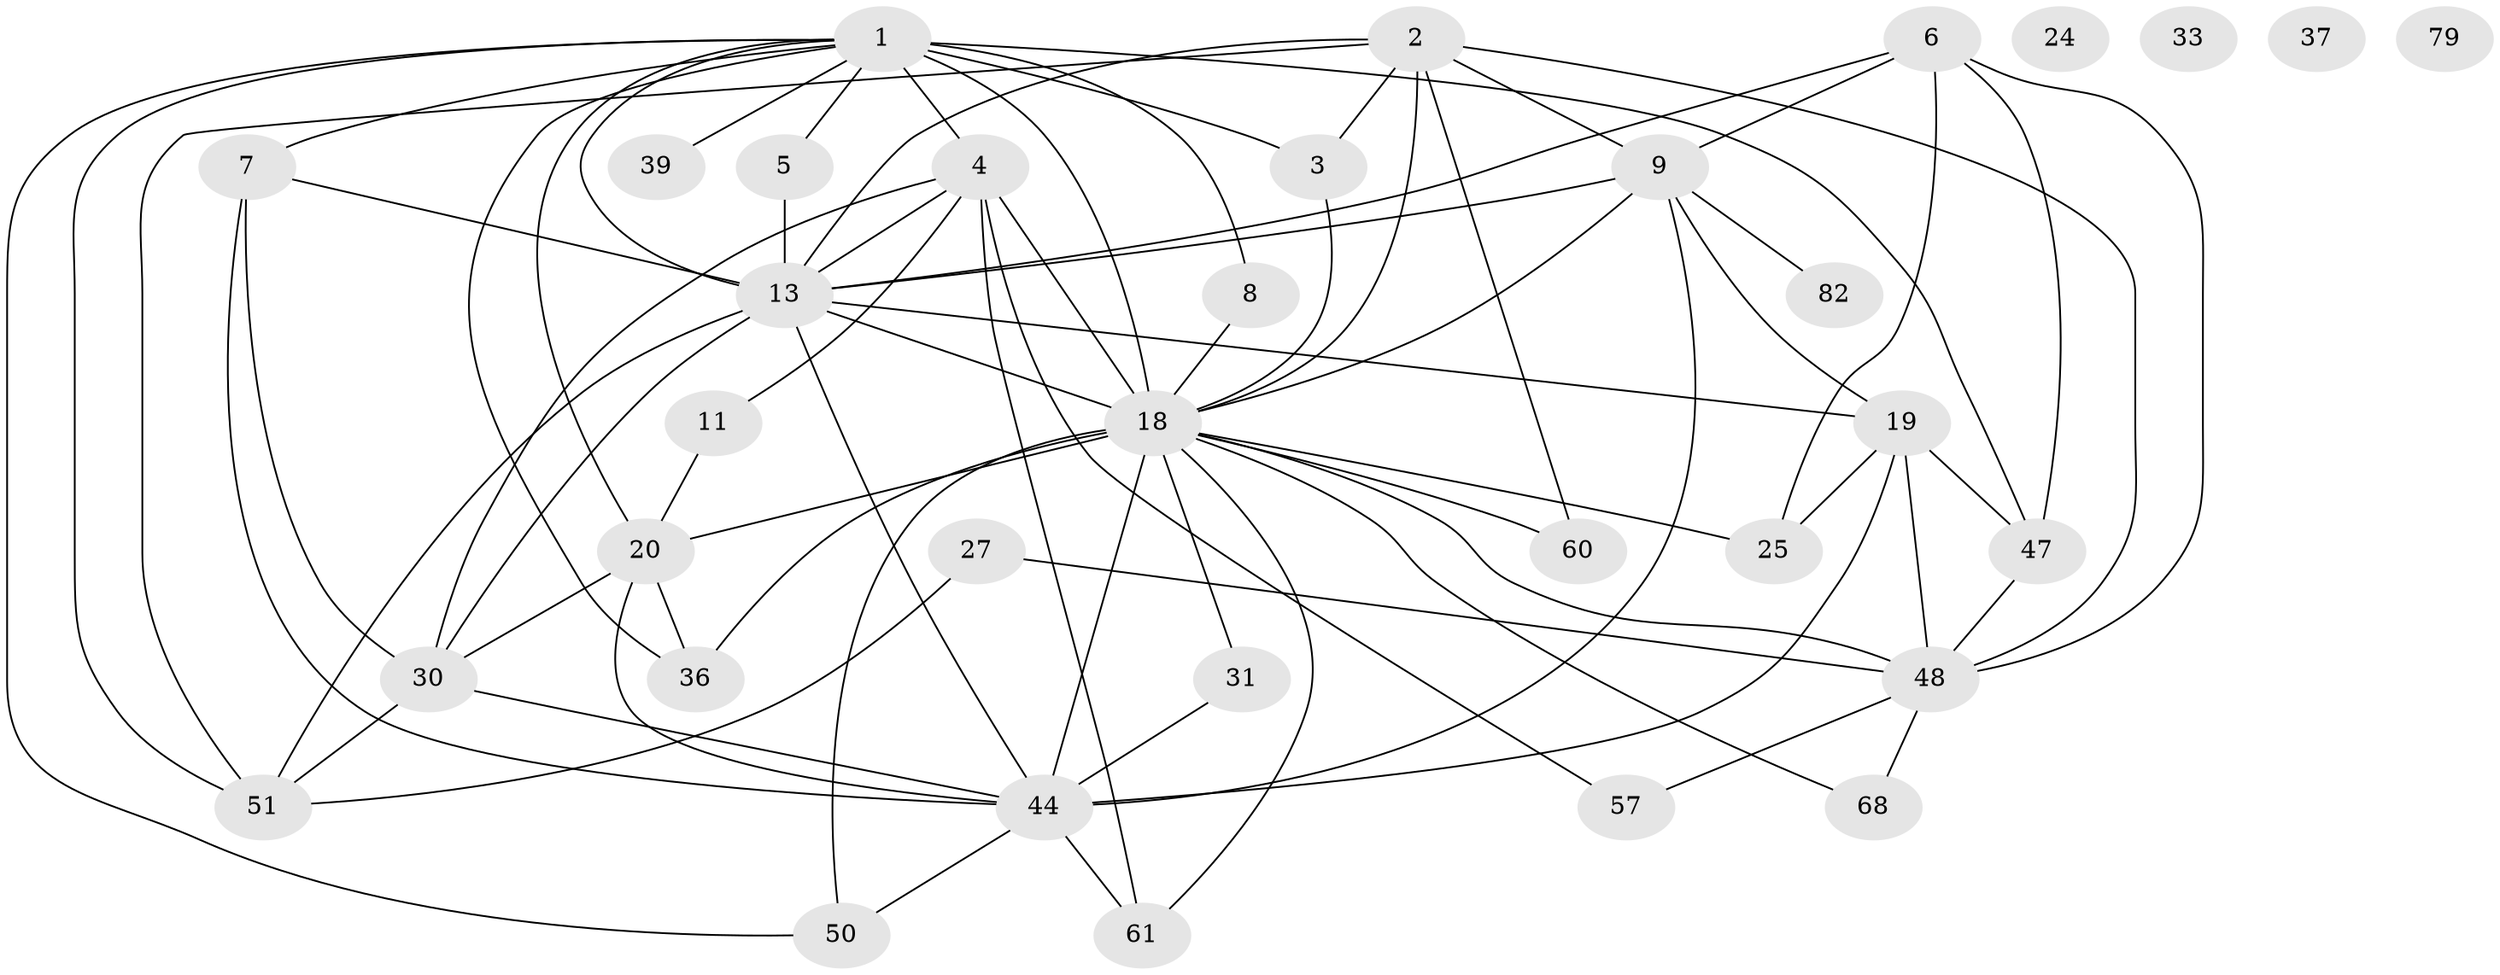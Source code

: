 // original degree distribution, {5: 0.09, 2: 0.24, 4: 0.21, 1: 0.14, 3: 0.22, 7: 0.05, 6: 0.01, 0: 0.03, 8: 0.01}
// Generated by graph-tools (version 1.1) at 2025/16/03/04/25 18:16:30]
// undirected, 34 vertices, 75 edges
graph export_dot {
graph [start="1"]
  node [color=gray90,style=filled];
  1 [super="+71+22+42"];
  2 [super="+35"];
  3 [super="+75+67+76"];
  4 [super="+72+58+15"];
  5 [super="+54"];
  6 [super="+14"];
  7 [super="+91"];
  8;
  9 [super="+46+12+10"];
  11 [super="+41"];
  13 [super="+16+28+21+17"];
  18 [super="+98+45+40+53+29"];
  19 [super="+62+88"];
  20 [super="+34+74+66"];
  24;
  25;
  27 [super="+38"];
  30 [super="+94+32"];
  31;
  33;
  36;
  37 [super="+56"];
  39 [super="+73"];
  44 [super="+81+87+52+55"];
  47;
  48 [super="+65+63"];
  50 [super="+84"];
  51 [super="+59"];
  57;
  60;
  61 [super="+70"];
  68 [super="+80"];
  79;
  82;
  1 -- 50;
  1 -- 47;
  1 -- 7;
  1 -- 18 [weight=5];
  1 -- 4;
  1 -- 36 [weight=2];
  1 -- 39;
  1 -- 51;
  1 -- 3;
  1 -- 5;
  1 -- 8;
  1 -- 13;
  1 -- 20;
  2 -- 3;
  2 -- 48;
  2 -- 18;
  2 -- 51;
  2 -- 60;
  2 -- 13;
  2 -- 9;
  3 -- 18;
  4 -- 18;
  4 -- 30 [weight=2];
  4 -- 11;
  4 -- 57;
  4 -- 61;
  4 -- 13;
  5 -- 13;
  6 -- 48;
  6 -- 25;
  6 -- 13;
  6 -- 47;
  6 -- 9;
  7 -- 44;
  7 -- 30;
  7 -- 13;
  8 -- 18;
  9 -- 18 [weight=2];
  9 -- 19;
  9 -- 82;
  9 -- 44;
  9 -- 13;
  11 -- 20 [weight=2];
  13 -- 44;
  13 -- 51;
  13 -- 30;
  13 -- 19;
  13 -- 18;
  18 -- 68;
  18 -- 25;
  18 -- 61;
  18 -- 60;
  18 -- 44 [weight=3];
  18 -- 48;
  18 -- 36;
  18 -- 31;
  18 -- 50;
  18 -- 20;
  19 -- 25;
  19 -- 47;
  19 -- 44;
  19 -- 48;
  20 -- 44;
  20 -- 30;
  20 -- 36;
  27 -- 51;
  27 -- 48;
  30 -- 44;
  30 -- 51;
  31 -- 44;
  44 -- 61;
  44 -- 50;
  47 -- 48;
  48 -- 68;
  48 -- 57;
}
